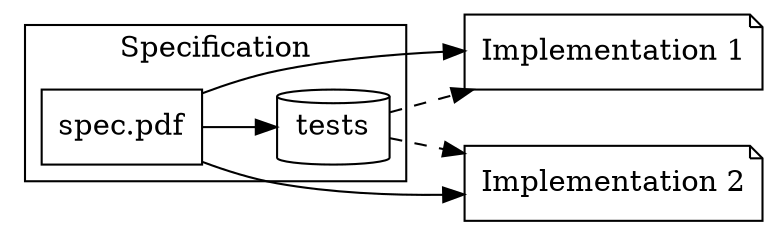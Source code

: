 digraph tests {
  rankdir = LR;
  subgraph cluster_spec {
    label = "Specification"
    pdf [ label = "spec.pdf", shape = box ];
    tests [ label = "tests", shape = cylinder ];

    pdf -> tests;
  }

  impl1 [ label = "Implementation 1", shape = note ];
  impl2 [ label = "Implementation 2", shape = note ];


  tests -> impl1 [ style = dashed ];
  pdf -> impl1;
  tests -> impl2 [ style = dashed ];
  pdf -> impl2;


}

